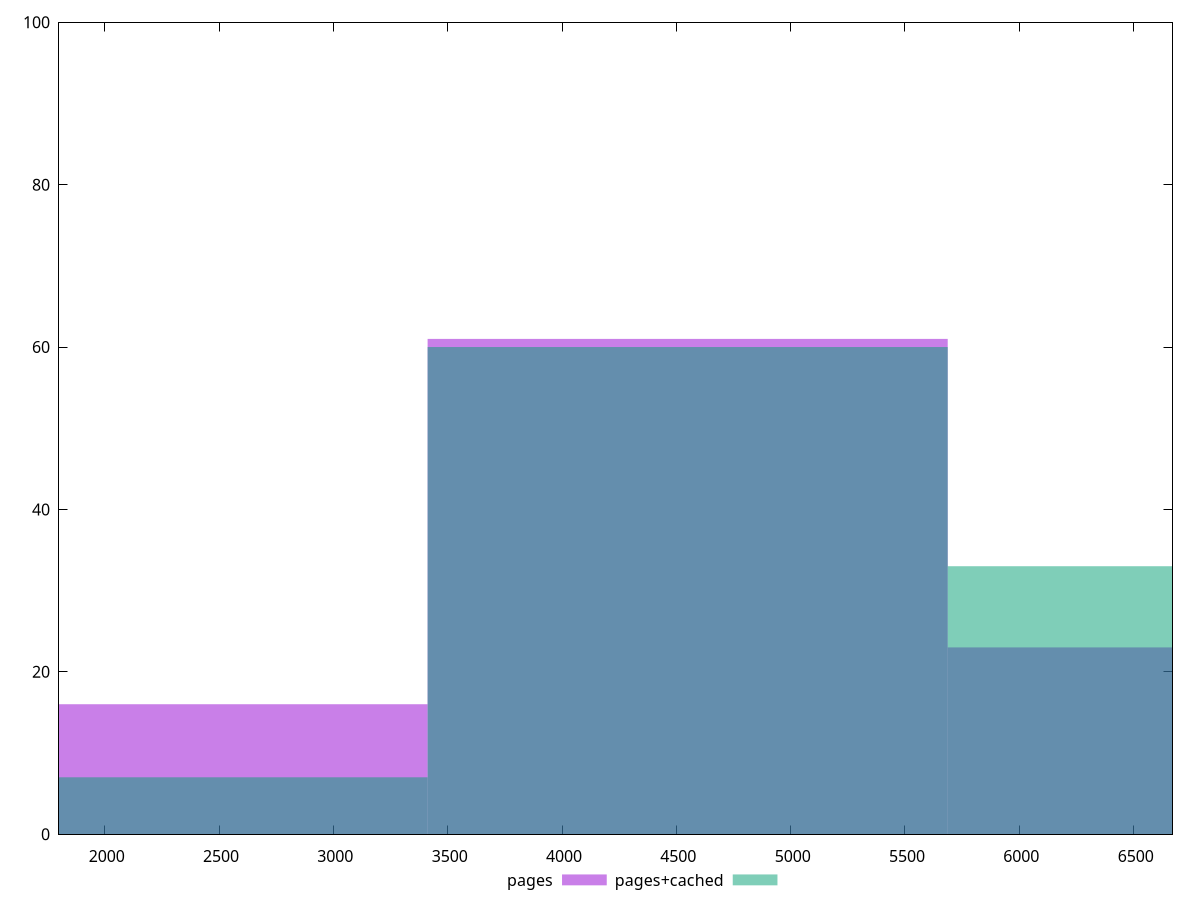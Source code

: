 reset

$pages <<EOF
4549.4940487107515 61
6824.241073066127 23
2274.7470243553757 16
EOF

$pagesCached <<EOF
4549.4940487107515 60
6824.241073066127 33
2274.7470243553757 7
EOF

set key outside below
set boxwidth 2274.7470243553757
set xrange [1800:6670]
set yrange [0:100]
set trange [0:100]
set style fill transparent solid 0.5 noborder
set terminal svg size 640, 500 enhanced background rgb 'white'
set output "report_00013_2021-02-09T12-04-24.940Z/unused-javascript/comparison/histogram/0_vs_1.svg"

plot $pages title "pages" with boxes, \
     $pagesCached title "pages+cached" with boxes

reset
